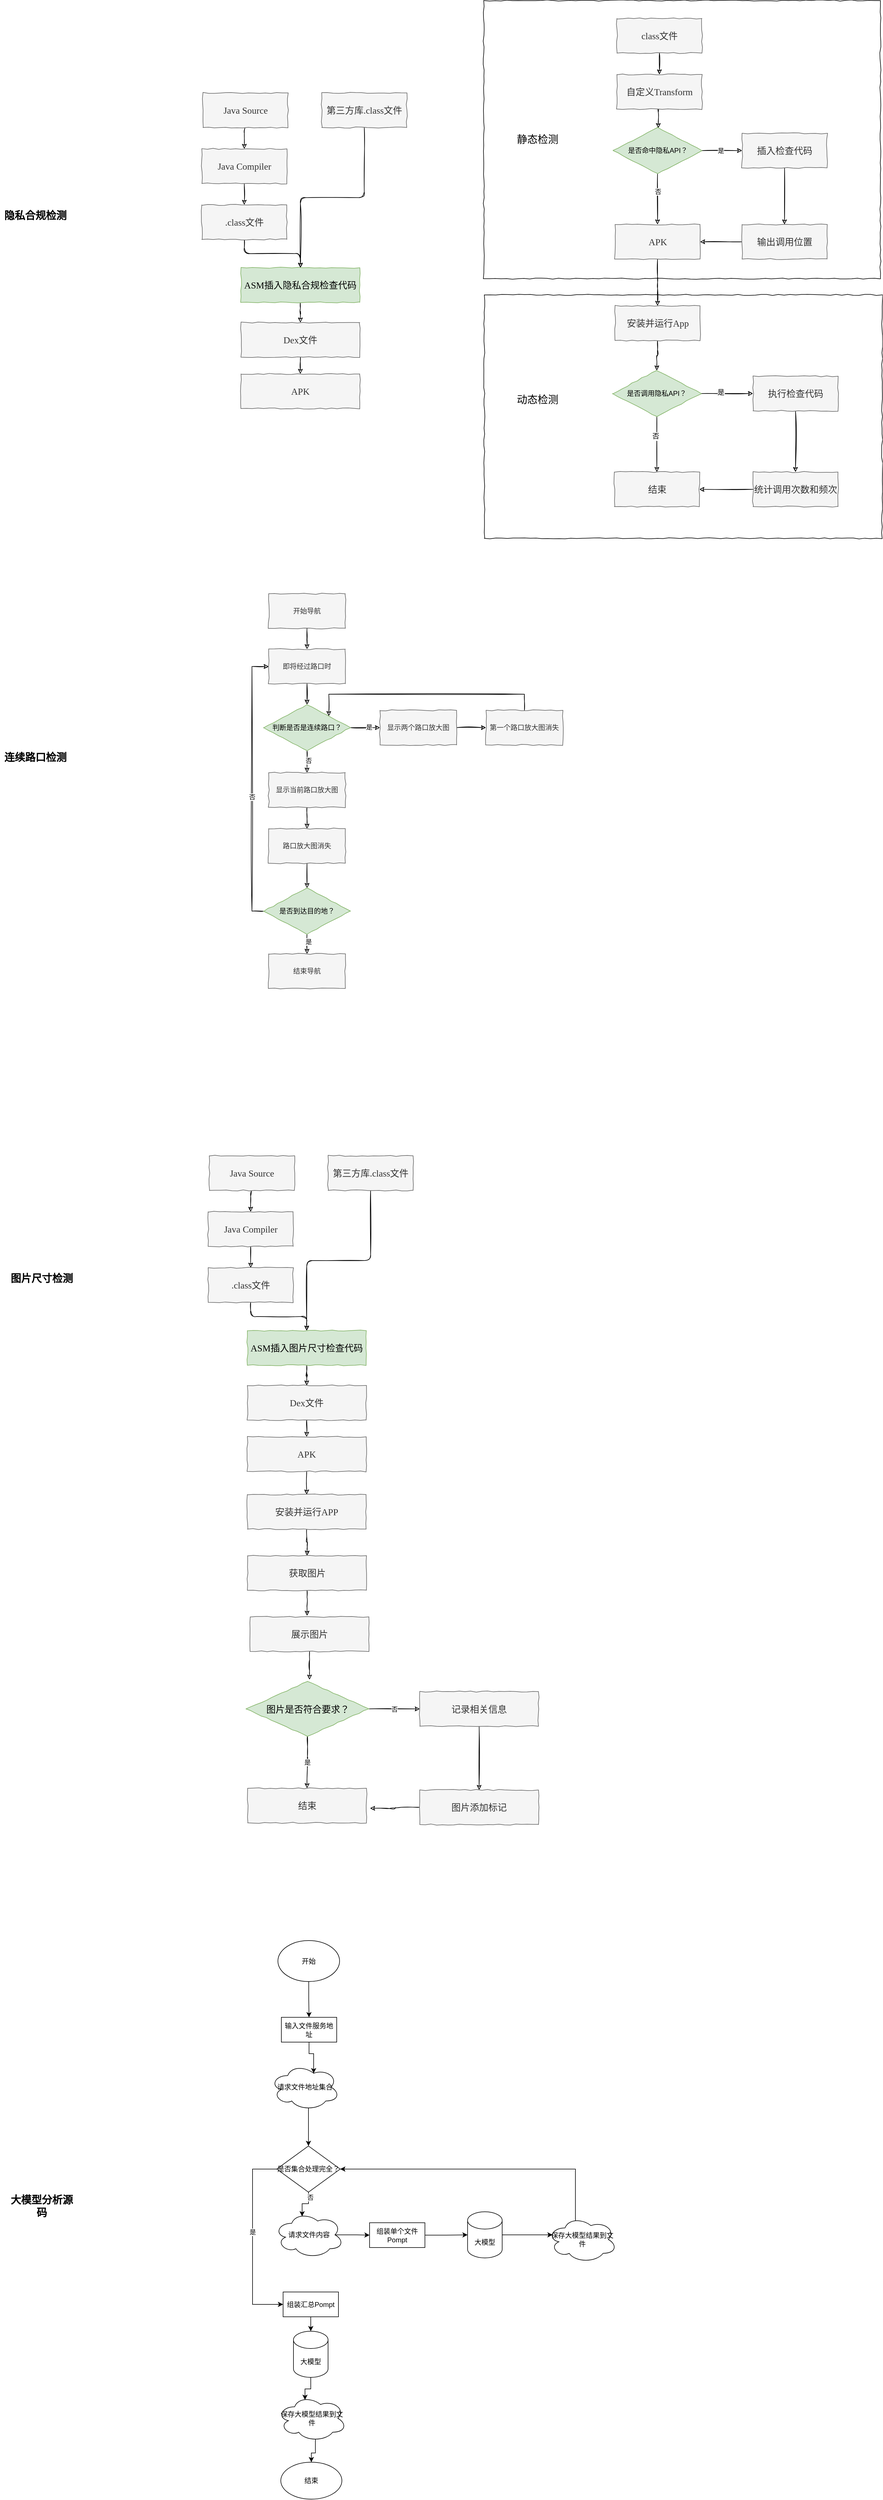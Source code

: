 <mxfile version="24.8.1">
  <diagram name="第 1 页" id="IoGiurvMWcIkmov-1H_H">
    <mxGraphModel dx="2500" dy="2052" grid="0" gridSize="10" guides="1" tooltips="1" connect="1" arrows="1" fold="1" page="0" pageScale="1" pageWidth="827" pageHeight="1169" math="0" shadow="0">
      <root>
        <mxCell id="0" />
        <mxCell id="1" parent="0" />
        <mxCell id="LkXOXqRkBJe0Y0HoXaXn-1" value="" style="rounded=0;whiteSpace=wrap;html=1;shadow=0;glass=0;comic=1;sketch=0;" vertex="1" parent="1">
          <mxGeometry x="556" y="-21" width="690" height="422" as="geometry" />
        </mxCell>
        <mxCell id="LkXOXqRkBJe0Y0HoXaXn-2" value="" style="rounded=0;whiteSpace=wrap;html=1;shadow=0;glass=0;comic=1;sketch=0;" vertex="1" parent="1">
          <mxGeometry x="555" y="-531" width="688" height="482" as="geometry" />
        </mxCell>
        <mxCell id="LkXOXqRkBJe0Y0HoXaXn-3" style="edgeStyle=orthogonalEdgeStyle;orthogonalLoop=1;jettySize=auto;html=1;exitX=0.5;exitY=1;exitDx=0;exitDy=0;entryX=0.5;entryY=0;entryDx=0;entryDy=0;sketch=1;rounded=1;" edge="1" parent="1" source="LkXOXqRkBJe0Y0HoXaXn-4" target="LkXOXqRkBJe0Y0HoXaXn-8">
          <mxGeometry relative="1" as="geometry" />
        </mxCell>
        <mxCell id="LkXOXqRkBJe0Y0HoXaXn-4" value="Java Source" style="rounded=0;whiteSpace=wrap;html=1;comic=1;fontSize=16;fontFamily=Comic Sans MS;fillColor=#f5f5f5;strokeColor=#666666;glass=0;sketch=0;shadow=0;fontColor=#333333;" vertex="1" parent="1">
          <mxGeometry x="68" y="-371" width="147.5" height="60" as="geometry" />
        </mxCell>
        <mxCell id="LkXOXqRkBJe0Y0HoXaXn-5" style="edgeStyle=orthogonalEdgeStyle;rounded=1;sketch=1;orthogonalLoop=1;jettySize=auto;html=1;exitX=0.5;exitY=1;exitDx=0;exitDy=0;" edge="1" parent="1" source="LkXOXqRkBJe0Y0HoXaXn-6" target="LkXOXqRkBJe0Y0HoXaXn-12">
          <mxGeometry relative="1" as="geometry" />
        </mxCell>
        <mxCell id="LkXOXqRkBJe0Y0HoXaXn-6" value="第三方库.class文件" style="rounded=0;whiteSpace=wrap;html=1;comic=1;fontSize=16;fontFamily=Comic Sans MS;fillColor=#f5f5f5;strokeColor=#666666;glass=0;sketch=0;shadow=0;fontColor=#333333;" vertex="1" parent="1">
          <mxGeometry x="274" y="-371" width="147.5" height="60" as="geometry" />
        </mxCell>
        <mxCell id="LkXOXqRkBJe0Y0HoXaXn-7" style="edgeStyle=orthogonalEdgeStyle;rounded=1;sketch=1;orthogonalLoop=1;jettySize=auto;html=1;exitX=0.5;exitY=1;exitDx=0;exitDy=0;entryX=0.5;entryY=0;entryDx=0;entryDy=0;" edge="1" parent="1" source="LkXOXqRkBJe0Y0HoXaXn-8" target="LkXOXqRkBJe0Y0HoXaXn-10">
          <mxGeometry relative="1" as="geometry" />
        </mxCell>
        <mxCell id="LkXOXqRkBJe0Y0HoXaXn-8" value="Java Compiler" style="rounded=0;whiteSpace=wrap;html=1;comic=1;fontSize=16;fontFamily=Comic Sans MS;fillColor=#f5f5f5;strokeColor=#666666;glass=0;sketch=0;shadow=0;fontColor=#333333;" vertex="1" parent="1">
          <mxGeometry x="66" y="-274" width="147.5" height="60" as="geometry" />
        </mxCell>
        <mxCell id="LkXOXqRkBJe0Y0HoXaXn-9" style="edgeStyle=orthogonalEdgeStyle;rounded=1;sketch=1;orthogonalLoop=1;jettySize=auto;html=1;exitX=0.5;exitY=1;exitDx=0;exitDy=0;entryX=0.5;entryY=0;entryDx=0;entryDy=0;" edge="1" parent="1" source="LkXOXqRkBJe0Y0HoXaXn-10" target="LkXOXqRkBJe0Y0HoXaXn-12">
          <mxGeometry relative="1" as="geometry" />
        </mxCell>
        <mxCell id="LkXOXqRkBJe0Y0HoXaXn-10" value=".class文件" style="rounded=0;whiteSpace=wrap;html=1;comic=1;fontSize=16;fontFamily=Comic Sans MS;fillColor=#f5f5f5;strokeColor=#666666;glass=0;sketch=0;shadow=0;fontColor=#333333;" vertex="1" parent="1">
          <mxGeometry x="66" y="-177" width="147.5" height="60" as="geometry" />
        </mxCell>
        <mxCell id="LkXOXqRkBJe0Y0HoXaXn-11" style="edgeStyle=orthogonalEdgeStyle;rounded=1;sketch=1;orthogonalLoop=1;jettySize=auto;html=1;exitX=0.5;exitY=1;exitDx=0;exitDy=0;" edge="1" parent="1" source="LkXOXqRkBJe0Y0HoXaXn-12" target="LkXOXqRkBJe0Y0HoXaXn-14">
          <mxGeometry relative="1" as="geometry" />
        </mxCell>
        <mxCell id="LkXOXqRkBJe0Y0HoXaXn-12" value="ASM插入隐私合规检查代码" style="rounded=0;whiteSpace=wrap;html=1;comic=1;fontSize=16;fontFamily=Comic Sans MS;fillColor=#d5e8d4;strokeColor=#82b366;glass=0;sketch=0;shadow=0;" vertex="1" parent="1">
          <mxGeometry x="134" y="-68" width="206" height="60" as="geometry" />
        </mxCell>
        <mxCell id="LkXOXqRkBJe0Y0HoXaXn-13" style="edgeStyle=orthogonalEdgeStyle;rounded=1;sketch=1;orthogonalLoop=1;jettySize=auto;html=1;exitX=0.5;exitY=1;exitDx=0;exitDy=0;entryX=0.5;entryY=0;entryDx=0;entryDy=0;" edge="1" parent="1" source="LkXOXqRkBJe0Y0HoXaXn-14" target="LkXOXqRkBJe0Y0HoXaXn-15">
          <mxGeometry relative="1" as="geometry" />
        </mxCell>
        <mxCell id="LkXOXqRkBJe0Y0HoXaXn-14" value="Dex文件" style="rounded=0;whiteSpace=wrap;html=1;comic=1;fontSize=16;fontFamily=Comic Sans MS;fillColor=#f5f5f5;strokeColor=#666666;glass=0;sketch=0;shadow=0;fontColor=#333333;" vertex="1" parent="1">
          <mxGeometry x="134" y="27" width="206" height="60" as="geometry" />
        </mxCell>
        <mxCell id="LkXOXqRkBJe0Y0HoXaXn-15" value="APK" style="rounded=0;whiteSpace=wrap;html=1;comic=1;fontSize=16;fontFamily=Comic Sans MS;fillColor=#f5f5f5;strokeColor=#666666;glass=0;sketch=0;shadow=0;fontColor=#333333;" vertex="1" parent="1">
          <mxGeometry x="134" y="116" width="206" height="60" as="geometry" />
        </mxCell>
        <mxCell id="LkXOXqRkBJe0Y0HoXaXn-16" style="edgeStyle=orthogonalEdgeStyle;orthogonalLoop=1;jettySize=auto;html=1;exitX=0.5;exitY=1;exitDx=0;exitDy=0;entryX=0.5;entryY=0;entryDx=0;entryDy=0;sketch=1;rounded=1;" edge="1" parent="1">
          <mxGeometry relative="1" as="geometry">
            <mxPoint x="859.75" y="-347" as="sourcePoint" />
            <mxPoint x="857.75" y="-310" as="targetPoint" />
          </mxGeometry>
        </mxCell>
        <mxCell id="LkXOXqRkBJe0Y0HoXaXn-17" value="自定义Transform" style="rounded=0;whiteSpace=wrap;html=1;comic=1;fontSize=16;fontFamily=Comic Sans MS;fillColor=#f5f5f5;strokeColor=#666666;glass=0;sketch=0;shadow=0;fontColor=#333333;" vertex="1" parent="1">
          <mxGeometry x="786" y="-403" width="147.5" height="60" as="geometry" />
        </mxCell>
        <mxCell id="LkXOXqRkBJe0Y0HoXaXn-18" style="edgeStyle=orthogonalEdgeStyle;rounded=1;sketch=1;orthogonalLoop=1;jettySize=auto;html=1;exitX=0.5;exitY=1;exitDx=0;exitDy=0;fontSize=18;" edge="1" parent="1" source="LkXOXqRkBJe0Y0HoXaXn-19" target="LkXOXqRkBJe0Y0HoXaXn-30">
          <mxGeometry relative="1" as="geometry" />
        </mxCell>
        <mxCell id="LkXOXqRkBJe0Y0HoXaXn-19" value="APK" style="rounded=0;whiteSpace=wrap;html=1;comic=1;fontSize=16;fontFamily=Comic Sans MS;fillColor=#f5f5f5;strokeColor=#666666;glass=0;sketch=0;shadow=0;fontColor=#333333;" vertex="1" parent="1">
          <mxGeometry x="782.75" y="-143" width="147.5" height="60" as="geometry" />
        </mxCell>
        <mxCell id="LkXOXqRkBJe0Y0HoXaXn-20" style="edgeStyle=orthogonalEdgeStyle;rounded=1;sketch=1;orthogonalLoop=1;jettySize=auto;html=1;exitX=0.5;exitY=1;exitDx=0;exitDy=0;entryX=0.5;entryY=0;entryDx=0;entryDy=0;" edge="1" parent="1" source="LkXOXqRkBJe0Y0HoXaXn-21" target="LkXOXqRkBJe0Y0HoXaXn-17">
          <mxGeometry relative="1" as="geometry" />
        </mxCell>
        <mxCell id="LkXOXqRkBJe0Y0HoXaXn-21" value="class文件" style="rounded=0;whiteSpace=wrap;html=1;comic=1;fontSize=16;fontFamily=Comic Sans MS;fillColor=#f5f5f5;strokeColor=#666666;glass=0;sketch=0;shadow=0;fontColor=#333333;" vertex="1" parent="1">
          <mxGeometry x="786" y="-500" width="147.5" height="60" as="geometry" />
        </mxCell>
        <mxCell id="LkXOXqRkBJe0Y0HoXaXn-22" style="edgeStyle=orthogonalEdgeStyle;rounded=1;sketch=1;orthogonalLoop=1;jettySize=auto;html=1;exitX=0.5;exitY=1;exitDx=0;exitDy=0;entryX=0.5;entryY=0;entryDx=0;entryDy=0;" edge="1" parent="1" source="LkXOXqRkBJe0Y0HoXaXn-26" target="LkXOXqRkBJe0Y0HoXaXn-19">
          <mxGeometry relative="1" as="geometry" />
        </mxCell>
        <mxCell id="LkXOXqRkBJe0Y0HoXaXn-23" value="否" style="edgeLabel;html=1;align=center;verticalAlign=middle;resizable=0;points=[];" vertex="1" connectable="0" parent="LkXOXqRkBJe0Y0HoXaXn-22">
          <mxGeometry x="-0.307" relative="1" as="geometry">
            <mxPoint as="offset" />
          </mxGeometry>
        </mxCell>
        <mxCell id="LkXOXqRkBJe0Y0HoXaXn-24" style="edgeStyle=orthogonalEdgeStyle;rounded=1;sketch=1;orthogonalLoop=1;jettySize=auto;html=1;exitX=1;exitY=0.5;exitDx=0;exitDy=0;entryX=0;entryY=0.5;entryDx=0;entryDy=0;" edge="1" parent="1" source="LkXOXqRkBJe0Y0HoXaXn-26" target="LkXOXqRkBJe0Y0HoXaXn-28">
          <mxGeometry relative="1" as="geometry" />
        </mxCell>
        <mxCell id="LkXOXqRkBJe0Y0HoXaXn-25" value="是" style="edgeLabel;html=1;align=center;verticalAlign=middle;resizable=0;points=[];" vertex="1" connectable="0" parent="LkXOXqRkBJe0Y0HoXaXn-24">
          <mxGeometry x="-0.079" y="1" relative="1" as="geometry">
            <mxPoint y="1" as="offset" />
          </mxGeometry>
        </mxCell>
        <mxCell id="LkXOXqRkBJe0Y0HoXaXn-26" value="是否命中隐私API？" style="rhombus;whiteSpace=wrap;html=1;rounded=0;shadow=0;glass=0;sketch=0;treeMoving=0;comic=1;fillColor=#d5e8d4;strokeColor=#82b366;" vertex="1" parent="1">
          <mxGeometry x="779.5" y="-311" width="154" height="80" as="geometry" />
        </mxCell>
        <mxCell id="LkXOXqRkBJe0Y0HoXaXn-27" style="edgeStyle=orthogonalEdgeStyle;rounded=1;sketch=1;orthogonalLoop=1;jettySize=auto;html=1;exitX=0.5;exitY=1;exitDx=0;exitDy=0;entryX=0.5;entryY=0;entryDx=0;entryDy=0;fontSize=18;" edge="1" parent="1" source="LkXOXqRkBJe0Y0HoXaXn-28" target="LkXOXqRkBJe0Y0HoXaXn-42">
          <mxGeometry relative="1" as="geometry" />
        </mxCell>
        <mxCell id="LkXOXqRkBJe0Y0HoXaXn-28" value="插入检查代码" style="rounded=0;whiteSpace=wrap;html=1;comic=1;fontSize=16;fontFamily=Comic Sans MS;fillColor=#f5f5f5;strokeColor=#666666;glass=0;sketch=0;shadow=0;fontColor=#333333;" vertex="1" parent="1">
          <mxGeometry x="1003" y="-301" width="147.5" height="60" as="geometry" />
        </mxCell>
        <mxCell id="LkXOXqRkBJe0Y0HoXaXn-29" style="edgeStyle=orthogonalEdgeStyle;rounded=1;sketch=1;orthogonalLoop=1;jettySize=auto;html=1;exitX=0.5;exitY=1;exitDx=0;exitDy=0;entryX=0.5;entryY=0;entryDx=0;entryDy=0;fontSize=18;" edge="1" parent="1" source="LkXOXqRkBJe0Y0HoXaXn-30" target="LkXOXqRkBJe0Y0HoXaXn-36">
          <mxGeometry relative="1" as="geometry" />
        </mxCell>
        <mxCell id="LkXOXqRkBJe0Y0HoXaXn-30" value="安装并运行App" style="rounded=0;whiteSpace=wrap;html=1;comic=1;fontSize=16;fontFamily=Comic Sans MS;fillColor=#f5f5f5;strokeColor=#666666;glass=0;sketch=0;shadow=0;fontColor=#333333;" vertex="1" parent="1">
          <mxGeometry x="782.75" y="-2" width="147.5" height="60" as="geometry" />
        </mxCell>
        <mxCell id="LkXOXqRkBJe0Y0HoXaXn-31" value="结束" style="rounded=0;whiteSpace=wrap;html=1;comic=1;fontSize=16;fontFamily=Comic Sans MS;fillColor=#f5f5f5;strokeColor=#666666;glass=0;sketch=0;shadow=0;fontColor=#333333;" vertex="1" parent="1">
          <mxGeometry x="781.5" y="286" width="147.5" height="60" as="geometry" />
        </mxCell>
        <mxCell id="LkXOXqRkBJe0Y0HoXaXn-32" style="edgeStyle=orthogonalEdgeStyle;rounded=1;sketch=1;orthogonalLoop=1;jettySize=auto;html=1;exitX=0.5;exitY=1;exitDx=0;exitDy=0;entryX=0.5;entryY=0;entryDx=0;entryDy=0;fontSize=18;" edge="1" parent="1" source="LkXOXqRkBJe0Y0HoXaXn-36" target="LkXOXqRkBJe0Y0HoXaXn-31">
          <mxGeometry relative="1" as="geometry" />
        </mxCell>
        <mxCell id="LkXOXqRkBJe0Y0HoXaXn-33" value="否" style="edgeLabel;html=1;align=center;verticalAlign=middle;resizable=0;points=[];fontSize=12;" vertex="1" connectable="0" parent="LkXOXqRkBJe0Y0HoXaXn-32">
          <mxGeometry x="-0.29" y="-3" relative="1" as="geometry">
            <mxPoint as="offset" />
          </mxGeometry>
        </mxCell>
        <mxCell id="LkXOXqRkBJe0Y0HoXaXn-34" style="edgeStyle=orthogonalEdgeStyle;rounded=1;sketch=1;orthogonalLoop=1;jettySize=auto;html=1;exitX=1;exitY=0.5;exitDx=0;exitDy=0;entryX=0;entryY=0.5;entryDx=0;entryDy=0;fontSize=18;" edge="1" parent="1" source="LkXOXqRkBJe0Y0HoXaXn-36" target="LkXOXqRkBJe0Y0HoXaXn-38">
          <mxGeometry relative="1" as="geometry" />
        </mxCell>
        <mxCell id="LkXOXqRkBJe0Y0HoXaXn-35" value="是" style="edgeLabel;html=1;align=center;verticalAlign=middle;resizable=0;points=[];fontSize=12;" vertex="1" connectable="0" parent="LkXOXqRkBJe0Y0HoXaXn-34">
          <mxGeometry x="-0.258" y="2" relative="1" as="geometry">
            <mxPoint as="offset" />
          </mxGeometry>
        </mxCell>
        <mxCell id="LkXOXqRkBJe0Y0HoXaXn-36" value="是否调用隐私API？" style="rhombus;whiteSpace=wrap;html=1;rounded=0;shadow=0;glass=0;sketch=0;treeMoving=0;comic=1;fillColor=#d5e8d4;strokeColor=#82b366;" vertex="1" parent="1">
          <mxGeometry x="778.25" y="110" width="154" height="80" as="geometry" />
        </mxCell>
        <mxCell id="LkXOXqRkBJe0Y0HoXaXn-37" style="edgeStyle=orthogonalEdgeStyle;rounded=1;sketch=1;orthogonalLoop=1;jettySize=auto;html=1;exitX=0.5;exitY=1;exitDx=0;exitDy=0;entryX=0.5;entryY=0;entryDx=0;entryDy=0;fontSize=12;" edge="1" parent="1" source="LkXOXqRkBJe0Y0HoXaXn-38" target="LkXOXqRkBJe0Y0HoXaXn-44">
          <mxGeometry relative="1" as="geometry" />
        </mxCell>
        <mxCell id="LkXOXqRkBJe0Y0HoXaXn-38" value="执行检查代码" style="rounded=0;whiteSpace=wrap;html=1;comic=1;fontSize=16;fontFamily=Comic Sans MS;fillColor=#f5f5f5;strokeColor=#666666;glass=0;sketch=0;shadow=0;fontColor=#333333;" vertex="1" parent="1">
          <mxGeometry x="1022" y="120" width="147.5" height="60" as="geometry" />
        </mxCell>
        <mxCell id="LkXOXqRkBJe0Y0HoXaXn-39" value="&lt;font style=&quot;font-size: 18px;&quot;&gt;静态检测&lt;/font&gt;" style="text;html=1;strokeColor=none;fillColor=none;align=center;verticalAlign=middle;whiteSpace=wrap;rounded=0;shadow=0;glass=0;comic=1;sketch=0;" vertex="1" parent="1">
          <mxGeometry x="578" y="-305" width="141" height="30" as="geometry" />
        </mxCell>
        <mxCell id="LkXOXqRkBJe0Y0HoXaXn-40" value="&lt;font style=&quot;font-size: 18px;&quot;&gt;动态检测&lt;/font&gt;" style="text;html=1;strokeColor=none;fillColor=none;align=center;verticalAlign=middle;whiteSpace=wrap;rounded=0;shadow=0;glass=0;comic=1;sketch=0;" vertex="1" parent="1">
          <mxGeometry x="578" y="146" width="141" height="30" as="geometry" />
        </mxCell>
        <mxCell id="LkXOXqRkBJe0Y0HoXaXn-41" style="edgeStyle=orthogonalEdgeStyle;rounded=1;sketch=1;orthogonalLoop=1;jettySize=auto;html=1;exitX=0;exitY=0.5;exitDx=0;exitDy=0;entryX=1;entryY=0.5;entryDx=0;entryDy=0;fontSize=18;" edge="1" parent="1" source="LkXOXqRkBJe0Y0HoXaXn-42" target="LkXOXqRkBJe0Y0HoXaXn-19">
          <mxGeometry relative="1" as="geometry" />
        </mxCell>
        <mxCell id="LkXOXqRkBJe0Y0HoXaXn-42" value="输出调用位置" style="rounded=0;whiteSpace=wrap;html=1;comic=1;fontSize=16;fontFamily=Comic Sans MS;fillColor=#f5f5f5;strokeColor=#666666;glass=0;sketch=0;shadow=0;fontColor=#333333;" vertex="1" parent="1">
          <mxGeometry x="1003" y="-143" width="147.5" height="60" as="geometry" />
        </mxCell>
        <mxCell id="LkXOXqRkBJe0Y0HoXaXn-43" style="edgeStyle=orthogonalEdgeStyle;rounded=1;sketch=1;orthogonalLoop=1;jettySize=auto;html=1;exitX=0;exitY=0.5;exitDx=0;exitDy=0;entryX=1;entryY=0.5;entryDx=0;entryDy=0;fontSize=12;" edge="1" parent="1" source="LkXOXqRkBJe0Y0HoXaXn-44" target="LkXOXqRkBJe0Y0HoXaXn-31">
          <mxGeometry relative="1" as="geometry" />
        </mxCell>
        <mxCell id="LkXOXqRkBJe0Y0HoXaXn-44" value="统计调用次数和频次" style="rounded=0;whiteSpace=wrap;html=1;comic=1;fontSize=16;fontFamily=Comic Sans MS;fillColor=#f5f5f5;strokeColor=#666666;glass=0;sketch=0;shadow=0;fontColor=#333333;" vertex="1" parent="1">
          <mxGeometry x="1022" y="286" width="147.5" height="60" as="geometry" />
        </mxCell>
        <mxCell id="LkXOXqRkBJe0Y0HoXaXn-45" style="edgeStyle=orthogonalEdgeStyle;rounded=0;orthogonalLoop=1;jettySize=auto;html=1;exitX=0.5;exitY=1;exitDx=0;exitDy=0;entryX=0.5;entryY=0;entryDx=0;entryDy=0;comic=1;sketch=1;" edge="1" parent="1" source="LkXOXqRkBJe0Y0HoXaXn-46" target="LkXOXqRkBJe0Y0HoXaXn-53">
          <mxGeometry relative="1" as="geometry" />
        </mxCell>
        <mxCell id="LkXOXqRkBJe0Y0HoXaXn-46" value="即将经过路口时" style="rounded=0;whiteSpace=wrap;html=1;sketch=0;comic=1;fillColor=#f5f5f5;fontColor=#333333;strokeColor=#666666;" vertex="1" parent="1">
          <mxGeometry x="182" y="593" width="133" height="60" as="geometry" />
        </mxCell>
        <mxCell id="LkXOXqRkBJe0Y0HoXaXn-47" style="edgeStyle=orthogonalEdgeStyle;rounded=0;comic=1;sketch=1;orthogonalLoop=1;jettySize=auto;html=1;exitX=0.5;exitY=1;exitDx=0;exitDy=0;" edge="1" parent="1" source="LkXOXqRkBJe0Y0HoXaXn-48" target="LkXOXqRkBJe0Y0HoXaXn-57">
          <mxGeometry relative="1" as="geometry" />
        </mxCell>
        <mxCell id="LkXOXqRkBJe0Y0HoXaXn-48" value="显示当前路口放大图" style="rounded=0;whiteSpace=wrap;html=1;sketch=0;comic=1;fillColor=#f5f5f5;fontColor=#333333;strokeColor=#666666;" vertex="1" parent="1">
          <mxGeometry x="182" y="807" width="133" height="60" as="geometry" />
        </mxCell>
        <mxCell id="LkXOXqRkBJe0Y0HoXaXn-49" style="edgeStyle=orthogonalEdgeStyle;rounded=0;comic=1;sketch=1;orthogonalLoop=1;jettySize=auto;html=1;exitX=1;exitY=0.5;exitDx=0;exitDy=0;" edge="1" parent="1" source="LkXOXqRkBJe0Y0HoXaXn-53" target="LkXOXqRkBJe0Y0HoXaXn-55">
          <mxGeometry relative="1" as="geometry" />
        </mxCell>
        <mxCell id="LkXOXqRkBJe0Y0HoXaXn-50" value="是" style="edgeLabel;html=1;align=center;verticalAlign=middle;resizable=0;points=[];" vertex="1" connectable="0" parent="LkXOXqRkBJe0Y0HoXaXn-49">
          <mxGeometry x="0.263" y="2" relative="1" as="geometry">
            <mxPoint y="1" as="offset" />
          </mxGeometry>
        </mxCell>
        <mxCell id="LkXOXqRkBJe0Y0HoXaXn-51" style="edgeStyle=orthogonalEdgeStyle;rounded=0;comic=1;sketch=1;orthogonalLoop=1;jettySize=auto;html=1;exitX=0.5;exitY=1;exitDx=0;exitDy=0;" edge="1" parent="1" source="LkXOXqRkBJe0Y0HoXaXn-53" target="LkXOXqRkBJe0Y0HoXaXn-48">
          <mxGeometry relative="1" as="geometry" />
        </mxCell>
        <mxCell id="LkXOXqRkBJe0Y0HoXaXn-52" value="否" style="edgeLabel;html=1;align=center;verticalAlign=middle;resizable=0;points=[];" vertex="1" connectable="0" parent="LkXOXqRkBJe0Y0HoXaXn-51">
          <mxGeometry x="-0.191" y="2" relative="1" as="geometry">
            <mxPoint as="offset" />
          </mxGeometry>
        </mxCell>
        <mxCell id="LkXOXqRkBJe0Y0HoXaXn-53" value="判断是否是连续路口？" style="rhombus;whiteSpace=wrap;html=1;comic=1;sketch=0;fillColor=#d5e8d4;strokeColor=#82b366;" vertex="1" parent="1">
          <mxGeometry x="173" y="689" width="151" height="80" as="geometry" />
        </mxCell>
        <mxCell id="LkXOXqRkBJe0Y0HoXaXn-54" style="edgeStyle=orthogonalEdgeStyle;rounded=0;comic=1;sketch=1;orthogonalLoop=1;jettySize=auto;html=1;exitX=1;exitY=0.5;exitDx=0;exitDy=0;entryX=0;entryY=0.5;entryDx=0;entryDy=0;" edge="1" parent="1" source="LkXOXqRkBJe0Y0HoXaXn-55" target="LkXOXqRkBJe0Y0HoXaXn-59">
          <mxGeometry relative="1" as="geometry" />
        </mxCell>
        <mxCell id="LkXOXqRkBJe0Y0HoXaXn-55" value="显示两个路口放大图" style="rounded=0;whiteSpace=wrap;html=1;sketch=0;comic=1;fillColor=#f5f5f5;fontColor=#333333;strokeColor=#666666;" vertex="1" parent="1">
          <mxGeometry x="375" y="699" width="133" height="60" as="geometry" />
        </mxCell>
        <mxCell id="LkXOXqRkBJe0Y0HoXaXn-56" style="edgeStyle=orthogonalEdgeStyle;rounded=0;comic=1;sketch=1;orthogonalLoop=1;jettySize=auto;html=1;exitX=0.5;exitY=1;exitDx=0;exitDy=0;entryX=0.5;entryY=0;entryDx=0;entryDy=0;" edge="1" parent="1" source="LkXOXqRkBJe0Y0HoXaXn-57" target="LkXOXqRkBJe0Y0HoXaXn-67">
          <mxGeometry relative="1" as="geometry" />
        </mxCell>
        <mxCell id="LkXOXqRkBJe0Y0HoXaXn-57" value="路口放大图消失" style="rounded=0;whiteSpace=wrap;html=1;sketch=0;comic=1;fillColor=#f5f5f5;fontColor=#333333;strokeColor=#666666;" vertex="1" parent="1">
          <mxGeometry x="182" y="904" width="133" height="60" as="geometry" />
        </mxCell>
        <mxCell id="LkXOXqRkBJe0Y0HoXaXn-58" style="edgeStyle=orthogonalEdgeStyle;rounded=0;comic=1;sketch=1;orthogonalLoop=1;jettySize=auto;html=1;exitX=0.5;exitY=0;exitDx=0;exitDy=0;entryX=1;entryY=0;entryDx=0;entryDy=0;" edge="1" parent="1" source="LkXOXqRkBJe0Y0HoXaXn-59" target="LkXOXqRkBJe0Y0HoXaXn-53">
          <mxGeometry relative="1" as="geometry">
            <Array as="points">
              <mxPoint x="626" y="671" />
              <mxPoint x="286" y="671" />
            </Array>
          </mxGeometry>
        </mxCell>
        <mxCell id="LkXOXqRkBJe0Y0HoXaXn-59" value="第一个路口放大图消失" style="rounded=0;whiteSpace=wrap;html=1;sketch=0;comic=1;fillColor=#f5f5f5;fontColor=#333333;strokeColor=#666666;" vertex="1" parent="1">
          <mxGeometry x="559" y="699" width="133" height="60" as="geometry" />
        </mxCell>
        <mxCell id="LkXOXqRkBJe0Y0HoXaXn-60" style="edgeStyle=orthogonalEdgeStyle;rounded=0;comic=1;sketch=1;orthogonalLoop=1;jettySize=auto;html=1;exitX=0.5;exitY=1;exitDx=0;exitDy=0;" edge="1" parent="1" source="LkXOXqRkBJe0Y0HoXaXn-61" target="LkXOXqRkBJe0Y0HoXaXn-46">
          <mxGeometry relative="1" as="geometry" />
        </mxCell>
        <mxCell id="LkXOXqRkBJe0Y0HoXaXn-61" value="开始导航" style="rounded=0;whiteSpace=wrap;html=1;sketch=0;comic=1;fillColor=#f5f5f5;fontColor=#333333;strokeColor=#666666;" vertex="1" parent="1">
          <mxGeometry x="182" y="497" width="133" height="60" as="geometry" />
        </mxCell>
        <mxCell id="LkXOXqRkBJe0Y0HoXaXn-62" value="结束导航" style="rounded=0;whiteSpace=wrap;html=1;sketch=0;comic=1;fillColor=#f5f5f5;fontColor=#333333;strokeColor=#666666;" vertex="1" parent="1">
          <mxGeometry x="182" y="1121" width="133" height="60" as="geometry" />
        </mxCell>
        <mxCell id="LkXOXqRkBJe0Y0HoXaXn-63" style="edgeStyle=orthogonalEdgeStyle;rounded=0;comic=1;sketch=1;orthogonalLoop=1;jettySize=auto;html=1;exitX=0.5;exitY=1;exitDx=0;exitDy=0;entryX=0.5;entryY=0;entryDx=0;entryDy=0;" edge="1" parent="1" source="LkXOXqRkBJe0Y0HoXaXn-67" target="LkXOXqRkBJe0Y0HoXaXn-62">
          <mxGeometry relative="1" as="geometry" />
        </mxCell>
        <mxCell id="LkXOXqRkBJe0Y0HoXaXn-64" value="是" style="edgeLabel;html=1;align=center;verticalAlign=middle;resizable=0;points=[];" vertex="1" connectable="0" parent="LkXOXqRkBJe0Y0HoXaXn-63">
          <mxGeometry x="-0.235" y="2" relative="1" as="geometry">
            <mxPoint as="offset" />
          </mxGeometry>
        </mxCell>
        <mxCell id="LkXOXqRkBJe0Y0HoXaXn-65" style="edgeStyle=orthogonalEdgeStyle;rounded=0;comic=1;sketch=1;orthogonalLoop=1;jettySize=auto;html=1;exitX=0;exitY=0.5;exitDx=0;exitDy=0;entryX=0;entryY=0.5;entryDx=0;entryDy=0;" edge="1" parent="1" source="LkXOXqRkBJe0Y0HoXaXn-67" target="LkXOXqRkBJe0Y0HoXaXn-46">
          <mxGeometry relative="1" as="geometry" />
        </mxCell>
        <mxCell id="LkXOXqRkBJe0Y0HoXaXn-66" value="否" style="edgeLabel;html=1;align=center;verticalAlign=middle;resizable=0;points=[];" vertex="1" connectable="0" parent="LkXOXqRkBJe0Y0HoXaXn-65">
          <mxGeometry x="-0.078" relative="1" as="geometry">
            <mxPoint as="offset" />
          </mxGeometry>
        </mxCell>
        <mxCell id="LkXOXqRkBJe0Y0HoXaXn-67" value="是否到达目的地？" style="rhombus;whiteSpace=wrap;html=1;comic=1;sketch=0;fillColor=#d5e8d4;strokeColor=#82b366;" vertex="1" parent="1">
          <mxGeometry x="173" y="1007" width="151" height="80" as="geometry" />
        </mxCell>
        <mxCell id="LkXOXqRkBJe0Y0HoXaXn-68" value="&lt;font face=&quot;Comic Sans MS&quot; style=&quot;font-size: 18px;&quot;&gt;隐私合规检测&lt;/font&gt;" style="text;html=1;align=center;verticalAlign=middle;whiteSpace=wrap;rounded=0;fontSize=18;fontStyle=1" vertex="1" parent="1">
          <mxGeometry x="-284" y="-173" width="123" height="30" as="geometry" />
        </mxCell>
        <mxCell id="LkXOXqRkBJe0Y0HoXaXn-69" value="&lt;font face=&quot;Comic Sans MS&quot; style=&quot;font-size: 18px;&quot;&gt;连续路口检测&lt;/font&gt;" style="text;html=1;align=center;verticalAlign=middle;whiteSpace=wrap;rounded=0;fontSize=18;fontStyle=1" vertex="1" parent="1">
          <mxGeometry x="-284" y="766" width="123" height="30" as="geometry" />
        </mxCell>
        <mxCell id="LkXOXqRkBJe0Y0HoXaXn-72" style="edgeStyle=orthogonalEdgeStyle;orthogonalLoop=1;jettySize=auto;html=1;exitX=0.5;exitY=1;exitDx=0;exitDy=0;entryX=0.5;entryY=0;entryDx=0;entryDy=0;sketch=1;rounded=1;" edge="1" parent="1" source="LkXOXqRkBJe0Y0HoXaXn-73" target="LkXOXqRkBJe0Y0HoXaXn-77">
          <mxGeometry relative="1" as="geometry" />
        </mxCell>
        <mxCell id="LkXOXqRkBJe0Y0HoXaXn-73" value="Java Source" style="rounded=0;whiteSpace=wrap;html=1;comic=1;fontSize=16;fontFamily=Comic Sans MS;fillColor=#f5f5f5;strokeColor=#666666;glass=0;sketch=0;shadow=0;fontColor=#333333;" vertex="1" parent="1">
          <mxGeometry x="79" y="1471" width="147.5" height="60" as="geometry" />
        </mxCell>
        <mxCell id="LkXOXqRkBJe0Y0HoXaXn-74" style="edgeStyle=orthogonalEdgeStyle;rounded=1;sketch=1;orthogonalLoop=1;jettySize=auto;html=1;exitX=0.5;exitY=1;exitDx=0;exitDy=0;" edge="1" parent="1" source="LkXOXqRkBJe0Y0HoXaXn-75" target="LkXOXqRkBJe0Y0HoXaXn-81">
          <mxGeometry relative="1" as="geometry" />
        </mxCell>
        <mxCell id="LkXOXqRkBJe0Y0HoXaXn-75" value="第三方库.class文件" style="rounded=0;whiteSpace=wrap;html=1;comic=1;fontSize=16;fontFamily=Comic Sans MS;fillColor=#f5f5f5;strokeColor=#666666;glass=0;sketch=0;shadow=0;fontColor=#333333;" vertex="1" parent="1">
          <mxGeometry x="285" y="1471" width="147.5" height="60" as="geometry" />
        </mxCell>
        <mxCell id="LkXOXqRkBJe0Y0HoXaXn-76" style="edgeStyle=orthogonalEdgeStyle;rounded=1;sketch=1;orthogonalLoop=1;jettySize=auto;html=1;exitX=0.5;exitY=1;exitDx=0;exitDy=0;entryX=0.5;entryY=0;entryDx=0;entryDy=0;" edge="1" parent="1" source="LkXOXqRkBJe0Y0HoXaXn-77" target="LkXOXqRkBJe0Y0HoXaXn-79">
          <mxGeometry relative="1" as="geometry" />
        </mxCell>
        <mxCell id="LkXOXqRkBJe0Y0HoXaXn-77" value="Java Compiler" style="rounded=0;whiteSpace=wrap;html=1;comic=1;fontSize=16;fontFamily=Comic Sans MS;fillColor=#f5f5f5;strokeColor=#666666;glass=0;sketch=0;shadow=0;fontColor=#333333;" vertex="1" parent="1">
          <mxGeometry x="77" y="1568" width="147.5" height="60" as="geometry" />
        </mxCell>
        <mxCell id="LkXOXqRkBJe0Y0HoXaXn-78" style="edgeStyle=orthogonalEdgeStyle;rounded=1;sketch=1;orthogonalLoop=1;jettySize=auto;html=1;exitX=0.5;exitY=1;exitDx=0;exitDy=0;entryX=0.5;entryY=0;entryDx=0;entryDy=0;" edge="1" parent="1" source="LkXOXqRkBJe0Y0HoXaXn-79" target="LkXOXqRkBJe0Y0HoXaXn-81">
          <mxGeometry relative="1" as="geometry" />
        </mxCell>
        <mxCell id="LkXOXqRkBJe0Y0HoXaXn-79" value=".class文件" style="rounded=0;whiteSpace=wrap;html=1;comic=1;fontSize=16;fontFamily=Comic Sans MS;fillColor=#f5f5f5;strokeColor=#666666;glass=0;sketch=0;shadow=0;fontColor=#333333;" vertex="1" parent="1">
          <mxGeometry x="77" y="1665" width="147.5" height="60" as="geometry" />
        </mxCell>
        <mxCell id="LkXOXqRkBJe0Y0HoXaXn-80" style="edgeStyle=orthogonalEdgeStyle;rounded=1;sketch=1;orthogonalLoop=1;jettySize=auto;html=1;exitX=0.5;exitY=1;exitDx=0;exitDy=0;" edge="1" parent="1" source="LkXOXqRkBJe0Y0HoXaXn-81" target="LkXOXqRkBJe0Y0HoXaXn-83">
          <mxGeometry relative="1" as="geometry" />
        </mxCell>
        <mxCell id="LkXOXqRkBJe0Y0HoXaXn-81" value="ASM插入图片尺寸检查代码" style="rounded=0;whiteSpace=wrap;html=1;comic=1;fontSize=16;fontFamily=Comic Sans MS;fillColor=#d5e8d4;strokeColor=#82b366;glass=0;sketch=0;shadow=0;" vertex="1" parent="1">
          <mxGeometry x="145" y="1774" width="206" height="60" as="geometry" />
        </mxCell>
        <mxCell id="LkXOXqRkBJe0Y0HoXaXn-82" style="edgeStyle=orthogonalEdgeStyle;rounded=1;sketch=1;orthogonalLoop=1;jettySize=auto;html=1;exitX=0.5;exitY=1;exitDx=0;exitDy=0;entryX=0.5;entryY=0;entryDx=0;entryDy=0;" edge="1" parent="1" source="LkXOXqRkBJe0Y0HoXaXn-83" target="LkXOXqRkBJe0Y0HoXaXn-84">
          <mxGeometry relative="1" as="geometry" />
        </mxCell>
        <mxCell id="LkXOXqRkBJe0Y0HoXaXn-83" value="Dex文件" style="rounded=0;whiteSpace=wrap;html=1;comic=1;fontSize=16;fontFamily=Comic Sans MS;fillColor=#f5f5f5;strokeColor=#666666;glass=0;sketch=0;shadow=0;fontColor=#333333;" vertex="1" parent="1">
          <mxGeometry x="145" y="1869" width="206" height="60" as="geometry" />
        </mxCell>
        <mxCell id="LkXOXqRkBJe0Y0HoXaXn-126" style="edgeStyle=orthogonalEdgeStyle;shape=connector;rounded=1;sketch=1;orthogonalLoop=1;jettySize=auto;html=1;exitX=0.5;exitY=1;exitDx=0;exitDy=0;entryX=0.5;entryY=0;entryDx=0;entryDy=0;strokeColor=default;align=center;verticalAlign=middle;fontFamily=Helvetica;fontSize=11;fontColor=default;labelBackgroundColor=default;endArrow=classic;" edge="1" parent="1" source="LkXOXqRkBJe0Y0HoXaXn-84" target="LkXOXqRkBJe0Y0HoXaXn-116">
          <mxGeometry relative="1" as="geometry" />
        </mxCell>
        <mxCell id="LkXOXqRkBJe0Y0HoXaXn-84" value="APK" style="rounded=0;whiteSpace=wrap;html=1;comic=1;fontSize=16;fontFamily=Comic Sans MS;fillColor=#f5f5f5;strokeColor=#666666;glass=0;sketch=0;shadow=0;fontColor=#333333;" vertex="1" parent="1">
          <mxGeometry x="145" y="1958" width="206" height="60" as="geometry" />
        </mxCell>
        <mxCell id="LkXOXqRkBJe0Y0HoXaXn-114" value="&lt;font face=&quot;Comic Sans MS&quot; style=&quot;font-size: 18px;&quot;&gt;图片尺寸检测&lt;/font&gt;" style="text;html=1;align=center;verticalAlign=middle;whiteSpace=wrap;rounded=0;fontSize=18;fontStyle=1" vertex="1" parent="1">
          <mxGeometry x="-273" y="1669" width="123" height="30" as="geometry" />
        </mxCell>
        <mxCell id="LkXOXqRkBJe0Y0HoXaXn-127" style="edgeStyle=orthogonalEdgeStyle;shape=connector;rounded=1;sketch=1;orthogonalLoop=1;jettySize=auto;html=1;exitX=0.5;exitY=1;exitDx=0;exitDy=0;strokeColor=default;align=center;verticalAlign=middle;fontFamily=Helvetica;fontSize=11;fontColor=default;labelBackgroundColor=default;endArrow=classic;" edge="1" parent="1" source="LkXOXqRkBJe0Y0HoXaXn-116">
          <mxGeometry relative="1" as="geometry">
            <mxPoint x="248.571" y="2163.857" as="targetPoint" />
          </mxGeometry>
        </mxCell>
        <mxCell id="LkXOXqRkBJe0Y0HoXaXn-116" value="安装并运行APP" style="rounded=0;whiteSpace=wrap;html=1;comic=1;fontSize=16;fontFamily=Comic Sans MS;fillColor=#f5f5f5;strokeColor=#666666;glass=0;sketch=0;shadow=0;fontColor=#333333;" vertex="1" parent="1">
          <mxGeometry x="145" y="2058" width="206" height="60" as="geometry" />
        </mxCell>
        <mxCell id="LkXOXqRkBJe0Y0HoXaXn-128" style="edgeStyle=orthogonalEdgeStyle;shape=connector;rounded=1;sketch=1;orthogonalLoop=1;jettySize=auto;html=1;exitX=0.5;exitY=1;exitDx=0;exitDy=0;strokeColor=default;align=center;verticalAlign=middle;fontFamily=Helvetica;fontSize=11;fontColor=default;labelBackgroundColor=default;endArrow=classic;" edge="1" parent="1" source="LkXOXqRkBJe0Y0HoXaXn-117">
          <mxGeometry relative="1" as="geometry">
            <mxPoint x="248.571" y="2268.143" as="targetPoint" />
          </mxGeometry>
        </mxCell>
        <mxCell id="LkXOXqRkBJe0Y0HoXaXn-117" value="获取图片" style="rounded=0;whiteSpace=wrap;html=1;comic=1;fontSize=16;fontFamily=Comic Sans MS;fillColor=#f5f5f5;strokeColor=#666666;glass=0;sketch=0;shadow=0;fontColor=#333333;" vertex="1" parent="1">
          <mxGeometry x="145.5" y="2164" width="206" height="60" as="geometry" />
        </mxCell>
        <mxCell id="LkXOXqRkBJe0Y0HoXaXn-129" style="edgeStyle=orthogonalEdgeStyle;shape=connector;rounded=1;sketch=1;orthogonalLoop=1;jettySize=auto;html=1;exitX=0.5;exitY=1;exitDx=0;exitDy=0;strokeColor=default;align=center;verticalAlign=middle;fontFamily=Helvetica;fontSize=11;fontColor=default;labelBackgroundColor=default;endArrow=classic;" edge="1" parent="1" source="LkXOXqRkBJe0Y0HoXaXn-118">
          <mxGeometry relative="1" as="geometry">
            <mxPoint x="252.857" y="2378.857" as="targetPoint" />
          </mxGeometry>
        </mxCell>
        <mxCell id="LkXOXqRkBJe0Y0HoXaXn-118" value="展示图片" style="rounded=0;whiteSpace=wrap;html=1;comic=1;fontSize=16;fontFamily=Comic Sans MS;fillColor=#f5f5f5;strokeColor=#666666;glass=0;sketch=0;shadow=0;fontColor=#333333;" vertex="1" parent="1">
          <mxGeometry x="150" y="2270" width="206" height="60" as="geometry" />
        </mxCell>
        <mxCell id="LkXOXqRkBJe0Y0HoXaXn-130" value="否" style="edgeStyle=orthogonalEdgeStyle;shape=connector;rounded=1;sketch=1;orthogonalLoop=1;jettySize=auto;html=1;exitX=1;exitY=0.5;exitDx=0;exitDy=0;entryX=0;entryY=0.5;entryDx=0;entryDy=0;strokeColor=default;align=center;verticalAlign=middle;fontFamily=Helvetica;fontSize=11;fontColor=default;labelBackgroundColor=default;endArrow=classic;" edge="1" parent="1" source="LkXOXqRkBJe0Y0HoXaXn-121" target="LkXOXqRkBJe0Y0HoXaXn-124">
          <mxGeometry relative="1" as="geometry" />
        </mxCell>
        <mxCell id="LkXOXqRkBJe0Y0HoXaXn-131" value="是" style="edgeStyle=orthogonalEdgeStyle;shape=connector;rounded=1;sketch=1;orthogonalLoop=1;jettySize=auto;html=1;exitX=0.5;exitY=1;exitDx=0;exitDy=0;strokeColor=default;align=center;verticalAlign=middle;fontFamily=Helvetica;fontSize=11;fontColor=default;labelBackgroundColor=default;endArrow=classic;" edge="1" parent="1" source="LkXOXqRkBJe0Y0HoXaXn-121" target="LkXOXqRkBJe0Y0HoXaXn-123">
          <mxGeometry relative="1" as="geometry" />
        </mxCell>
        <mxCell id="LkXOXqRkBJe0Y0HoXaXn-121" value="图片是否符合要求？" style="rhombus;whiteSpace=wrap;html=1;rounded=0;shadow=0;glass=0;comic=1;sketch=0;strokeColor=#82b366;align=center;verticalAlign=middle;fontFamily=Comic Sans MS;fontSize=16;fontColor=default;fillColor=#d5e8d4;" vertex="1" parent="1">
          <mxGeometry x="142.5" y="2382" width="213.5" height="95" as="geometry" />
        </mxCell>
        <mxCell id="LkXOXqRkBJe0Y0HoXaXn-123" value="结束" style="rounded=0;whiteSpace=wrap;html=1;comic=1;fontSize=16;fontFamily=Comic Sans MS;fillColor=#f5f5f5;strokeColor=#666666;glass=0;sketch=0;shadow=0;fontColor=#333333;" vertex="1" parent="1">
          <mxGeometry x="145.5" y="2567" width="206" height="60" as="geometry" />
        </mxCell>
        <mxCell id="LkXOXqRkBJe0Y0HoXaXn-132" style="edgeStyle=orthogonalEdgeStyle;shape=connector;rounded=1;sketch=1;orthogonalLoop=1;jettySize=auto;html=1;exitX=0.5;exitY=1;exitDx=0;exitDy=0;strokeColor=default;align=center;verticalAlign=middle;fontFamily=Helvetica;fontSize=11;fontColor=default;labelBackgroundColor=default;endArrow=classic;" edge="1" parent="1" source="LkXOXqRkBJe0Y0HoXaXn-124" target="LkXOXqRkBJe0Y0HoXaXn-125">
          <mxGeometry relative="1" as="geometry" />
        </mxCell>
        <mxCell id="LkXOXqRkBJe0Y0HoXaXn-124" value="记录相关信息" style="rounded=0;whiteSpace=wrap;html=1;comic=1;fontSize=16;fontFamily=Comic Sans MS;fillColor=#f5f5f5;strokeColor=#666666;glass=0;sketch=0;shadow=0;fontColor=#333333;" vertex="1" parent="1">
          <mxGeometry x="444" y="2399.5" width="206" height="60" as="geometry" />
        </mxCell>
        <mxCell id="LkXOXqRkBJe0Y0HoXaXn-133" style="edgeStyle=orthogonalEdgeStyle;shape=connector;rounded=1;sketch=1;orthogonalLoop=1;jettySize=auto;html=1;exitX=0;exitY=0.5;exitDx=0;exitDy=0;strokeColor=default;align=center;verticalAlign=middle;fontFamily=Helvetica;fontSize=11;fontColor=default;labelBackgroundColor=default;endArrow=classic;" edge="1" parent="1" source="LkXOXqRkBJe0Y0HoXaXn-125">
          <mxGeometry relative="1" as="geometry">
            <mxPoint x="357.857" y="2601.714" as="targetPoint" />
          </mxGeometry>
        </mxCell>
        <mxCell id="LkXOXqRkBJe0Y0HoXaXn-125" value="图片添加标记" style="rounded=0;whiteSpace=wrap;html=1;comic=1;fontSize=16;fontFamily=Comic Sans MS;fillColor=#f5f5f5;strokeColor=#666666;glass=0;sketch=0;shadow=0;fontColor=#333333;" vertex="1" parent="1">
          <mxGeometry x="444" y="2570" width="206" height="60" as="geometry" />
        </mxCell>
        <mxCell id="LkXOXqRkBJe0Y0HoXaXn-134" value="输入文件服务地址" style="rounded=0;whiteSpace=wrap;html=1;" vertex="1" parent="1">
          <mxGeometry x="204" y="2964" width="96" height="43" as="geometry" />
        </mxCell>
        <mxCell id="LkXOXqRkBJe0Y0HoXaXn-135" style="edgeStyle=orthogonalEdgeStyle;rounded=0;orthogonalLoop=1;jettySize=auto;html=1;exitX=0;exitY=0.5;exitDx=0;exitDy=0;entryX=0;entryY=0.5;entryDx=0;entryDy=0;" edge="1" parent="1" source="LkXOXqRkBJe0Y0HoXaXn-137" target="LkXOXqRkBJe0Y0HoXaXn-149">
          <mxGeometry relative="1" as="geometry">
            <Array as="points">
              <mxPoint x="154" y="3227" />
              <mxPoint x="154" y="3462" />
            </Array>
          </mxGeometry>
        </mxCell>
        <mxCell id="LkXOXqRkBJe0Y0HoXaXn-136" value="是" style="edgeLabel;html=1;align=center;verticalAlign=middle;resizable=0;points=[];" vertex="1" connectable="0" parent="LkXOXqRkBJe0Y0HoXaXn-135">
          <mxGeometry x="-0.086" relative="1" as="geometry">
            <mxPoint as="offset" />
          </mxGeometry>
        </mxCell>
        <mxCell id="LkXOXqRkBJe0Y0HoXaXn-137" value="是否集合处理完全？" style="rhombus;whiteSpace=wrap;html=1;" vertex="1" parent="1">
          <mxGeometry x="196" y="3187" width="110" height="80" as="geometry" />
        </mxCell>
        <mxCell id="LkXOXqRkBJe0Y0HoXaXn-138" value="组装单个文件Pompt" style="rounded=0;whiteSpace=wrap;html=1;" vertex="1" parent="1">
          <mxGeometry x="357" y="3320" width="96" height="43" as="geometry" />
        </mxCell>
        <mxCell id="LkXOXqRkBJe0Y0HoXaXn-139" style="edgeStyle=orthogonalEdgeStyle;rounded=0;orthogonalLoop=1;jettySize=auto;html=1;exitX=0.55;exitY=0.95;exitDx=0;exitDy=0;exitPerimeter=0;" edge="1" parent="1" source="LkXOXqRkBJe0Y0HoXaXn-140" target="LkXOXqRkBJe0Y0HoXaXn-137">
          <mxGeometry relative="1" as="geometry" />
        </mxCell>
        <mxCell id="LkXOXqRkBJe0Y0HoXaXn-140" value="请求文件地址集合" style="ellipse;shape=cloud;whiteSpace=wrap;html=1;" vertex="1" parent="1">
          <mxGeometry x="185" y="3045" width="120" height="80" as="geometry" />
        </mxCell>
        <mxCell id="LkXOXqRkBJe0Y0HoXaXn-141" style="edgeStyle=orthogonalEdgeStyle;rounded=0;orthogonalLoop=1;jettySize=auto;html=1;exitX=0.875;exitY=0.5;exitDx=0;exitDy=0;exitPerimeter=0;entryX=0;entryY=0.5;entryDx=0;entryDy=0;" edge="1" parent="1" source="LkXOXqRkBJe0Y0HoXaXn-142" target="LkXOXqRkBJe0Y0HoXaXn-138">
          <mxGeometry relative="1" as="geometry" />
        </mxCell>
        <mxCell id="LkXOXqRkBJe0Y0HoXaXn-142" value="请求文件内容" style="ellipse;shape=cloud;whiteSpace=wrap;html=1;" vertex="1" parent="1">
          <mxGeometry x="192" y="3301" width="120" height="80" as="geometry" />
        </mxCell>
        <mxCell id="LkXOXqRkBJe0Y0HoXaXn-143" value="大模型" style="shape=cylinder3;whiteSpace=wrap;html=1;boundedLbl=1;backgroundOutline=1;size=15;" vertex="1" parent="1">
          <mxGeometry x="527" y="3301" width="60" height="80" as="geometry" />
        </mxCell>
        <mxCell id="LkXOXqRkBJe0Y0HoXaXn-144" style="edgeStyle=orthogonalEdgeStyle;rounded=0;orthogonalLoop=1;jettySize=auto;html=1;exitX=0.4;exitY=0.1;exitDx=0;exitDy=0;exitPerimeter=0;entryX=1;entryY=0.5;entryDx=0;entryDy=0;" edge="1" parent="1" source="LkXOXqRkBJe0Y0HoXaXn-145" target="LkXOXqRkBJe0Y0HoXaXn-137">
          <mxGeometry relative="1" as="geometry">
            <Array as="points">
              <mxPoint x="714" y="3227" />
            </Array>
          </mxGeometry>
        </mxCell>
        <mxCell id="LkXOXqRkBJe0Y0HoXaXn-145" value="保存大模型结果到文件" style="ellipse;shape=cloud;whiteSpace=wrap;html=1;" vertex="1" parent="1">
          <mxGeometry x="666" y="3309" width="120" height="80" as="geometry" />
        </mxCell>
        <mxCell id="LkXOXqRkBJe0Y0HoXaXn-146" style="edgeStyle=orthogonalEdgeStyle;rounded=0;orthogonalLoop=1;jettySize=auto;html=1;exitX=1;exitY=0.5;exitDx=0;exitDy=0;entryX=0;entryY=0.5;entryDx=0;entryDy=0;entryPerimeter=0;" edge="1" parent="1" source="LkXOXqRkBJe0Y0HoXaXn-138" target="LkXOXqRkBJe0Y0HoXaXn-143">
          <mxGeometry relative="1" as="geometry" />
        </mxCell>
        <mxCell id="LkXOXqRkBJe0Y0HoXaXn-147" style="edgeStyle=orthogonalEdgeStyle;rounded=0;orthogonalLoop=1;jettySize=auto;html=1;exitX=1;exitY=0.5;exitDx=0;exitDy=0;exitPerimeter=0;entryX=0.07;entryY=0.4;entryDx=0;entryDy=0;entryPerimeter=0;" edge="1" parent="1" source="LkXOXqRkBJe0Y0HoXaXn-143" target="LkXOXqRkBJe0Y0HoXaXn-145">
          <mxGeometry relative="1" as="geometry" />
        </mxCell>
        <mxCell id="LkXOXqRkBJe0Y0HoXaXn-148" style="edgeStyle=orthogonalEdgeStyle;rounded=0;orthogonalLoop=1;jettySize=auto;html=1;exitX=0.5;exitY=1;exitDx=0;exitDy=0;" edge="1" parent="1" source="LkXOXqRkBJe0Y0HoXaXn-149" target="LkXOXqRkBJe0Y0HoXaXn-150">
          <mxGeometry relative="1" as="geometry" />
        </mxCell>
        <mxCell id="LkXOXqRkBJe0Y0HoXaXn-149" value="组装汇总Pompt" style="rounded=0;whiteSpace=wrap;html=1;" vertex="1" parent="1">
          <mxGeometry x="207" y="3440" width="96" height="43" as="geometry" />
        </mxCell>
        <mxCell id="LkXOXqRkBJe0Y0HoXaXn-150" value="大模型" style="shape=cylinder3;whiteSpace=wrap;html=1;boundedLbl=1;backgroundOutline=1;size=15;" vertex="1" parent="1">
          <mxGeometry x="225" y="3508" width="60" height="80" as="geometry" />
        </mxCell>
        <mxCell id="LkXOXqRkBJe0Y0HoXaXn-151" style="edgeStyle=orthogonalEdgeStyle;rounded=0;orthogonalLoop=1;jettySize=auto;html=1;exitX=0.55;exitY=0.95;exitDx=0;exitDy=0;exitPerimeter=0;" edge="1" parent="1" source="LkXOXqRkBJe0Y0HoXaXn-152" target="LkXOXqRkBJe0Y0HoXaXn-155">
          <mxGeometry relative="1" as="geometry" />
        </mxCell>
        <mxCell id="LkXOXqRkBJe0Y0HoXaXn-152" value="保存大模型结果到文件" style="ellipse;shape=cloud;whiteSpace=wrap;html=1;" vertex="1" parent="1">
          <mxGeometry x="197" y="3619" width="120" height="80" as="geometry" />
        </mxCell>
        <mxCell id="LkXOXqRkBJe0Y0HoXaXn-153" style="edgeStyle=orthogonalEdgeStyle;rounded=0;orthogonalLoop=1;jettySize=auto;html=1;exitX=0.5;exitY=1;exitDx=0;exitDy=0;" edge="1" parent="1" source="LkXOXqRkBJe0Y0HoXaXn-154" target="LkXOXqRkBJe0Y0HoXaXn-134">
          <mxGeometry relative="1" as="geometry" />
        </mxCell>
        <mxCell id="LkXOXqRkBJe0Y0HoXaXn-154" value="开始" style="ellipse;whiteSpace=wrap;html=1;" vertex="1" parent="1">
          <mxGeometry x="198" y="2831" width="107" height="71" as="geometry" />
        </mxCell>
        <mxCell id="LkXOXqRkBJe0Y0HoXaXn-155" value="结束" style="ellipse;whiteSpace=wrap;html=1;" vertex="1" parent="1">
          <mxGeometry x="203" y="3735" width="106" height="64" as="geometry" />
        </mxCell>
        <mxCell id="LkXOXqRkBJe0Y0HoXaXn-156" style="edgeStyle=orthogonalEdgeStyle;rounded=0;orthogonalLoop=1;jettySize=auto;html=1;exitX=0.5;exitY=1;exitDx=0;exitDy=0;entryX=0.625;entryY=0.2;entryDx=0;entryDy=0;entryPerimeter=0;" edge="1" parent="1" source="LkXOXqRkBJe0Y0HoXaXn-134" target="LkXOXqRkBJe0Y0HoXaXn-140">
          <mxGeometry relative="1" as="geometry" />
        </mxCell>
        <mxCell id="LkXOXqRkBJe0Y0HoXaXn-157" style="edgeStyle=orthogonalEdgeStyle;rounded=0;orthogonalLoop=1;jettySize=auto;html=1;exitX=0.5;exitY=1;exitDx=0;exitDy=0;entryX=0.4;entryY=0.1;entryDx=0;entryDy=0;entryPerimeter=0;" edge="1" parent="1" source="LkXOXqRkBJe0Y0HoXaXn-137" target="LkXOXqRkBJe0Y0HoXaXn-142">
          <mxGeometry relative="1" as="geometry" />
        </mxCell>
        <mxCell id="LkXOXqRkBJe0Y0HoXaXn-158" value="否" style="edgeLabel;html=1;align=center;verticalAlign=middle;resizable=0;points=[];" vertex="1" connectable="0" parent="LkXOXqRkBJe0Y0HoXaXn-157">
          <mxGeometry x="-0.673" y="3" relative="1" as="geometry">
            <mxPoint as="offset" />
          </mxGeometry>
        </mxCell>
        <mxCell id="LkXOXqRkBJe0Y0HoXaXn-159" style="edgeStyle=orthogonalEdgeStyle;rounded=0;orthogonalLoop=1;jettySize=auto;html=1;exitX=0.5;exitY=1;exitDx=0;exitDy=0;exitPerimeter=0;entryX=0.4;entryY=0.1;entryDx=0;entryDy=0;entryPerimeter=0;" edge="1" parent="1" source="LkXOXqRkBJe0Y0HoXaXn-150" target="LkXOXqRkBJe0Y0HoXaXn-152">
          <mxGeometry relative="1" as="geometry" />
        </mxCell>
        <mxCell id="LkXOXqRkBJe0Y0HoXaXn-160" value="&lt;font face=&quot;Comic Sans MS&quot; style=&quot;font-size: 18px;&quot;&gt;大模型分析源码&lt;/font&gt;" style="text;html=1;align=center;verticalAlign=middle;whiteSpace=wrap;rounded=0;fontSize=18;fontStyle=1" vertex="1" parent="1">
          <mxGeometry x="-273" y="3277" width="123" height="30" as="geometry" />
        </mxCell>
      </root>
    </mxGraphModel>
  </diagram>
</mxfile>
